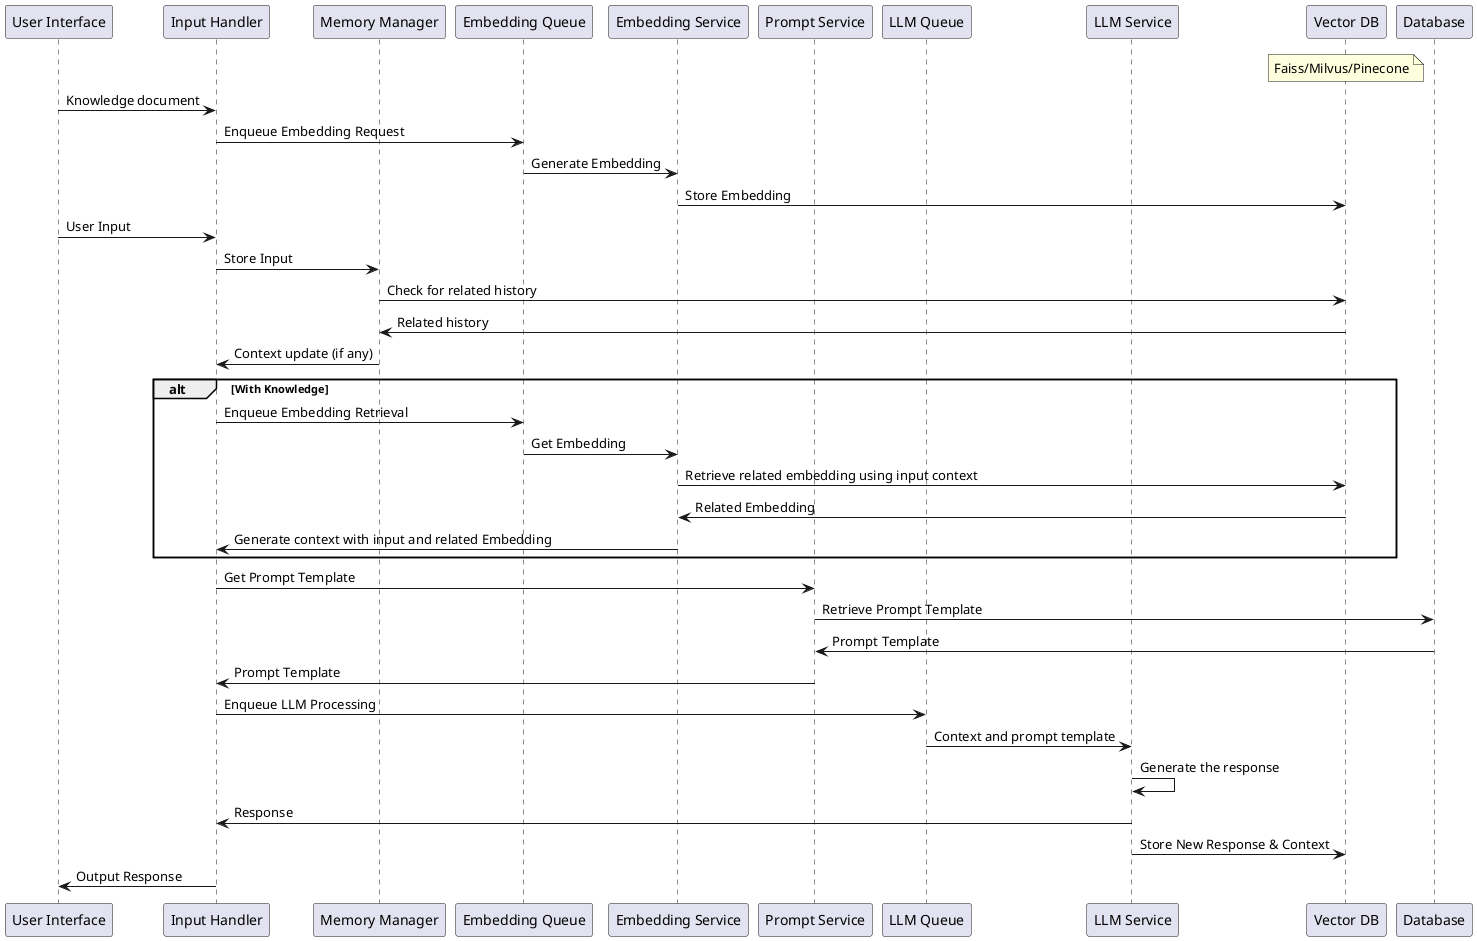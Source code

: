@startuml AIGC with Queues

participant "User Interface" as UI
participant "Input Handler" as IH
participant "Memory Manager" as MM
participant "Embedding Queue" as EQ
participant "Embedding Service" as EM
participant "Prompt Service" as PS
participant "LLM Queue" as LQM
participant "LLM Service" as LLM
participant "Vector DB" as VDB
participant "Database" as DB

note over VDB: Faiss/Milvus/Pinecone

UI -> IH : Knowledge document
IH -> EQ : Enqueue Embedding Request
EQ -> EM : Generate Embedding
EM -> VDB : Store Embedding

UI -> IH : User Input
IH -> MM: Store Input
MM -> VDB : Check for related history
VDB -> MM : Related history
MM -> IH : Context update (if any)

alt With Knowledge
IH -> EQ : Enqueue Embedding Retrieval
EQ -> EM : Get Embedding
EM -> VDB : Retrieve related embedding using input context
VDB -> EM : Related Embedding
EM -> IH : Generate context with input and related Embedding
end

IH -> PS : Get Prompt Template
PS -> DB : Retrieve Prompt Template
DB -> PS : Prompt Template
PS -> IH : Prompt Template

IH -> LQM : Enqueue LLM Processing
LQM -> LLM : Context and prompt template
LLM -> LLM : Generate the response
LLM -> IH : Response
LLM -> VDB : Store New Response & Context
IH -> UI : Output Response

@enduml
